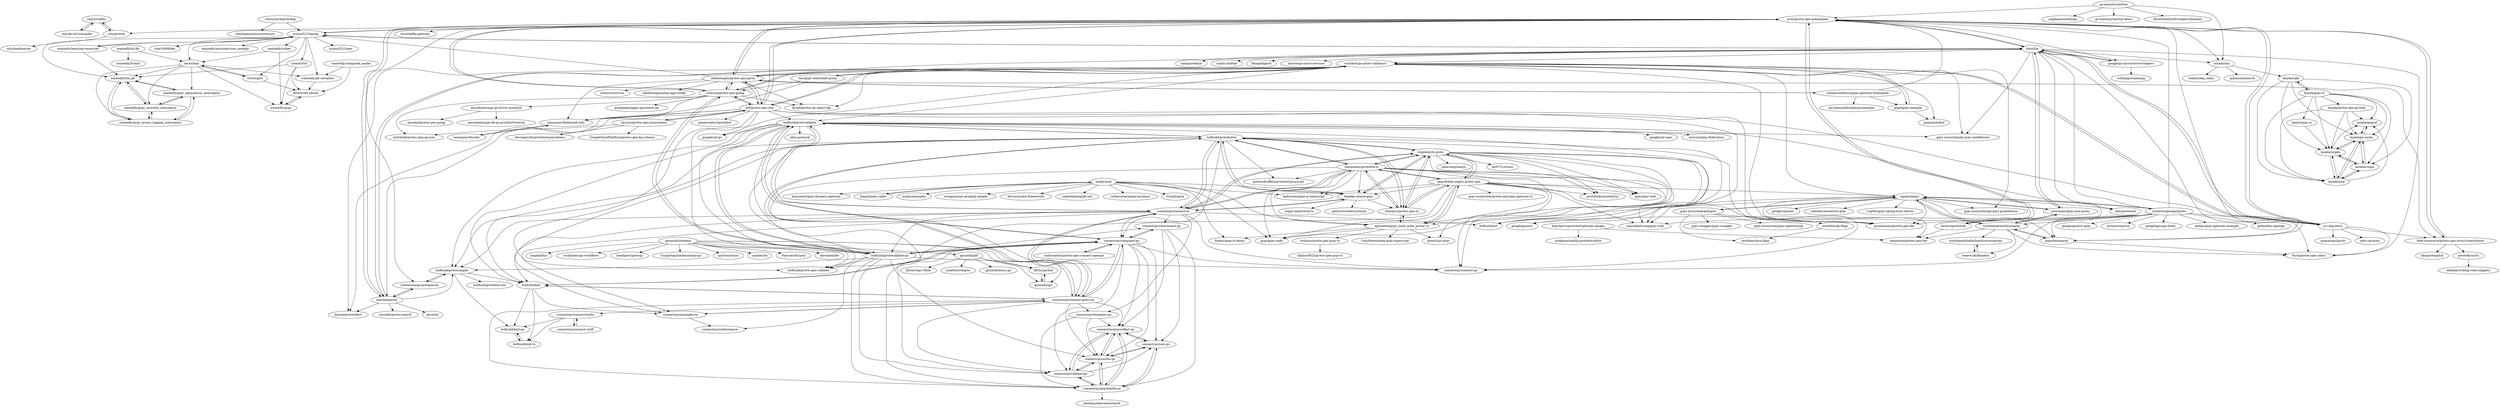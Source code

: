 digraph G {
"znly/strobfus" -> "znly/go-ml-transpiler"
"znly/strobfus" -> "znly/protein"
"izumin5210/grapi" -> "wantedly/subee"
"izumin5210/grapi" -> "rerost/bqv"
"izumin5210/grapi" -> "creasty/rid"
"izumin5210/grapi" -> "wantedly/learning-resources"
"izumin5210/grapi" -> "wantedly/the_pb"
"izumin5210/grapi" -> "izumin5210/gex"
"izumin5210/grapi" -> "moul/protoc-gen-gotemplate"
"izumin5210/grapi" -> "lileio/lile"
"izumin5210/grapi" -> "wantedly/pb-serializer"
"izumin5210/grapi" -> "riita10069/ket"
"izumin5210/grapi" -> "rerost/giro"
"izumin5210/grapi" -> "wantedly/microservices_monday"
"wantedly/subee" -> "wantedly/gcpc"
"wantedly/subee" -> "rerost/bqv"
"nilslice/protolock" -> "moul/protoc-gen-gotemplate"
"nilslice/protolock" -> "ckaznocha/protoc-gen-lint"
"qmuntal/gltf" -> "HPInc/go3mf"
"qmuntal/gltf" -> "qmuntal/opc"
"qmuntal/gltf" -> "qmuntal/draco-go"
"qmuntal/gltf" -> "flywave/go-3dtile"
"qmuntal/gltf" -> "moethu/webg3n"
"stephenh/ts-proto" -> "timostamm/protobuf-ts"
"stephenh/ts-proto" -> "improbable-eng/ts-protoc-gen"
"stephenh/ts-proto" -> "deeplay-io/nice-grpc"
"stephenh/ts-proto" -> "bufbuild/protobuf-es"
"stephenh/ts-proto" -> "grpc/grpc-node" ["e"=1]
"stephenh/ts-proto" -> "connectrpc/connect-es"
"stephenh/ts-proto" -> "thesayyn/protoc-gen-ts"
"stephenh/ts-proto" -> "protobufjs/protobuf.js" ["e"=1]
"stephenh/ts-proto" -> "bufbuild/buf" ["e"=1]
"stephenh/ts-proto" -> "improbable-eng/grpc-web" ["e"=1]
"stephenh/ts-proto" -> "grpc/grpc-web" ["e"=1]
"stephenh/ts-proto" -> "golevelup/nestjs" ["e"=1]
"stephenh/ts-proto" -> "connectrpc/connect-go" ["e"=1]
"stephenh/ts-proto" -> "agreatfool/grpc_tools_node_protoc_ts"
"stephenh/ts-proto" -> "ktr0731/evans" ["e"=1]
"infobloxopen/protoc-gen-gorm" -> "infobloxopen/atlas-app-toolkit"
"infobloxopen/protoc-gen-gorm" -> "favadi/protoc-go-inject-tag" ["e"=1]
"infobloxopen/protoc-gen-gorm" -> "bold-commerce/protoc-gen-struct-transformer"
"infobloxopen/protoc-gen-gorm" -> "srikrsna/protoc-gen-gotag"
"infobloxopen/protoc-gen-gorm" -> "mwitkow/go-proto-validators"
"infobloxopen/protoc-gen-gorm" -> "lyft/protoc-gen-star"
"infobloxopen/protoc-gen-gorm" -> "moul/protoc-gen-gotemplate"
"infobloxopen/protoc-gen-gorm" -> "mennanov/fieldmask-utils"
"infobloxopen/protoc-gen-gorm" -> "izumin5210/grapi"
"infobloxopen/protoc-gen-gorm" -> "johanbrandhorst/grpc-gateway-boilerplate"
"infobloxopen/protoc-gen-gorm" -> "metaverse/truss" ["e"=1]
"infobloxopen/protoc-gen-gorm" -> "lileio/lile"
"johanbrandhorst/grpc-gateway-boilerplate" -> "moul/protoc-gen-gotemplate"
"johanbrandhorst/grpc-gateway-boilerplate" -> "mycodesmells/golang-examples"
"johanbrandhorst/grpc-gateway-boilerplate" -> "gogo/grpc-example"
"johanbrandhorst/grpc-gateway-boilerplate" -> "infobloxopen/protoc-gen-gorm"
"yoheimuta/go-protoparser" -> "bufbuild/protocompile"
"yoheimuta/go-protoparser" -> "emicklei/proto"
"mennanov/fieldmask-utils" -> "mennanov/fmutils"
"jnewmano/grpc-json-proxy" -> "troylelandshields/omgrpc"
"jnewmano/grpc-json-proxy" -> "njpatel/grpcc"
"jnewmano/grpc-json-proxy" -> "lileio/lile"
"gogo/grpc-example" -> "mwitkow/go-proto-validators"
"gogo/grpc-example" -> "gogo/protobuf" ["e"=1]
"lyft/protoc-gen-star" -> "moul/protoc-gen-gotemplate"
"lyft/protoc-gen-star" -> "bufbuild/protoc-gen-validate" ["e"=1]
"lyft/protoc-gen-star" -> "mwitkow/go-proto-validators"
"lyft/protoc-gen-star" -> "infobloxopen/protoc-gen-gorm"
"lyft/protoc-gen-star" -> "srikrsna/protoc-gen-gotag"
"lyft/protoc-gen-star" -> "planetscale/vtprotobuf" ["e"=1]
"lyft/protoc-gen-star" -> "google/gnostic" ["e"=1]
"lyft/protoc-gen-star" -> "google/cel-go" ["e"=1]
"lyft/protoc-gen-star" -> "chrusty/protoc-gen-jsonschema"
"lyft/protoc-gen-star" -> "emicklei/proto"
"lyft/protoc-gen-star" -> "jhump/protoreflect" ["e"=1]
"lyft/protoc-gen-star" -> "mennanov/fieldmask-utils"
"lyft/protoc-gen-star" -> "bufbuild/protovalidate"
"lyft/protoc-gen-star" -> "fiorix/protoc-gen-cobra"
"lyft/protoc-gen-star" -> "pseudomuto/protoc-gen-doc" ["e"=1]
"srikrsna/protoc-gen-gotag" -> "favadi/protoc-go-inject-tag" ["e"=1]
"srikrsna/protoc-gen-gotag" -> "bufbuild/protovalidate-go"
"srikrsna/protoc-gen-gotag" -> "mitchellh/protoc-gen-go-json"
"srikrsna/protoc-gen-gotag" -> "infobloxopen/protoc-gen-gorm"
"srikrsna/protoc-gen-gotag" -> "lyft/protoc-gen-star"
"srikrsna/protoc-gen-gotag" -> "amsokol/mongo-go-driver-protobuf"
"srikrsna/protoc-gen-gotag" -> "mwitkow/go-proto-validators"
"srikrsna/protoc-gen-gotag" -> "moul/protoc-gen-gotemplate"
"srikrsna/protoc-gen-gotag" -> "googleapis/gapic-generator-go" ["e"=1]
"srikrsna/protoc-gen-gotag" -> "mennanov/fieldmask-utils"
"lazada/grpc-ui" -> "lazada/sqle"
"lazada/grpc-ui" -> "lazada/swgen"
"lazada/grpc-ui" -> "lazada/go-cache"
"lazada/grpc-ui" -> "lazada/awg"
"lazada/grpc-ui" -> "lazada/swgui"
"lazada/grpc-ui" -> "komly/grpc-ui"
"lazada/grpc-ui" -> "lazada/protoc-gen-go-http"
"lazada/grpc-ui" -> "lazada/goprof"
"znly/go-ml-transpiler" -> "znly/strobfus"
"amsokol/mongo-go-driver-protobuf" -> "amsokol/protoc-gen-gotag"
"amsokol/mongo-go-driver-protobuf" -> "amsokol/mongo-db-go-protobuf-tutorial"
"lazada/sqle" -> "lazada/go-cache"
"lazada/sqle" -> "lazada/swgen"
"lazada/sqle" -> "lazada/grpc-ui"
"lazada/sqle" -> "lazada/swgui"
"lazada/sqle" -> "lazada/awg"
"lazada/protoc-gen-go-http" -> "lazada/go-cache"
"lazada/protoc-gen-go-http" -> "lazada/awg"
"lazada/protoc-gen-go-http" -> "lazada/goprof"
"lazada/protoc-gen-go-http" -> "lazada/swgen"
"qmuntal/opc" -> "HPInc/go3mf"
"komly/grpc-ui" -> "lazada/swgen"
"HPInc/go3mf" -> "qmuntal/opc"
"Altech/red_blocks" -> "wantedly/gcpc"
"wantedly/gcpc" -> "Altech/red_blocks"
"rerost/bqv" -> "wantedly/the_pb"
"rerost/bqv" -> "wantedly/grpc_opencensus_interceptor"
"rerost/bqv" -> "rerost/giro"
"rerost/bqv" -> "wantedly/grpc_access_logging_interceptor"
"rerost/bqv" -> "wantedly/grpc_newrelic_interceptor"
"rerost/bqv" -> "wantedly/gcpc"
"rerost/bqv" -> "wantedly/pb-serializer"
"qmuntal/stateless" -> "looplab/fsm" ["e"=1]
"qmuntal/stateless" -> "qmuntal/gltf"
"qmuntal/stateless" -> "cschleiden/go-workflows" ["e"=1]
"qmuntal/stateless" -> "hexdigest/gowrap" ["e"=1]
"qmuntal/stateless" -> "qmuntal/opc"
"qmuntal/stateless" -> "HPInc/go3mf"
"qmuntal/stateless" -> "Gurpartap/statemachine-go"
"qmuntal/stateless" -> "qor/transition"
"qmuntal/stateless" -> "bufbuild/protovalidate-go"
"qmuntal/stateless" -> "samber/do" ["e"=1]
"qmuntal/stateless" -> "PaesslerAG/gval" ["e"=1]
"qmuntal/stateless" -> "dave/jennifer" ["e"=1]
"thesayyn/protoc-gen-ts" -> "timostamm/protobuf-ts"
"thesayyn/protoc-gen-ts" -> "improbable-eng/ts-protoc-gen"
"thesayyn/protoc-gen-ts" -> "stephenh/ts-proto"
"thesayyn/protoc-gen-ts" -> "agreatfool/grpc_tools_node_protoc_ts"
"thesayyn/protoc-gen-ts" -> "bufbuild/protobuf-es"
"timostamm/protobuf-ts" -> "stephenh/ts-proto"
"timostamm/protobuf-ts" -> "thesayyn/protoc-gen-ts"
"timostamm/protobuf-ts" -> "bufbuild/protobuf-es"
"timostamm/protobuf-ts" -> "connectrpc/connect-es"
"timostamm/protobuf-ts" -> "improbable-eng/ts-protoc-gen"
"timostamm/protobuf-ts" -> "connectrpc/connect-query-es"
"timostamm/protobuf-ts" -> "deeplay-io/nice-grpc"
"timostamm/protobuf-ts" -> "improbable-eng/grpc-web" ["e"=1]
"timostamm/protobuf-ts" -> "protocolbuffers/protobuf-javascript"
"timostamm/protobuf-ts" -> "grpc/grpc-web" ["e"=1]
"timostamm/protobuf-ts" -> "protobufjs/protobuf.js" ["e"=1]
"timostamm/protobuf-ts" -> "badsyntax/grpc-js-typescript"
"timostamm/protobuf-ts" -> "connectrpc/connect-go" ["e"=1]
"timostamm/protobuf-ts" -> "agreatfool/grpc_tools_node_protoc_ts"
"timostamm/protobuf-ts" -> "grpc/grpc-node" ["e"=1]
"stultuss/protoc-gen-grpc-ts" -> "niklaus0823/protoc-gen-grpc-ts"
"go-masonry/mortar" -> "sagikazarmark/mga"
"go-masonry/mortar" -> "utrack/clay"
"go-masonry/mortar" -> "go-masonry/mortar-demo"
"go-masonry/mortar" -> "moul/protoc-gen-gotemplate"
"go-masonry/mortar" -> "HereMobilityDevelopers/mediary"
"bold-commerce/protoc-gen-struct-transformer" -> "powerflyco/sts"
"bold-commerce/protoc-gen-struct-transformer" -> "moul/protoc-gen-gotemplate"
"bold-commerce/protoc-gen-struct-transformer" -> "alta/protopatch"
"wantedly/computed_model" -> "Altech/red_blocks"
"wantedly/computed_model" -> "wantedly/pb-serializer"
"weave-lab/flanders" -> "troylelandshields/hardconversations"
"wantedly/grpc_newrelic_interceptor" -> "wantedly/grpc_access_logging_interceptor"
"wantedly/grpc_newrelic_interceptor" -> "wantedly/grpc_opencensus_interceptor"
"wantedly/grpc_newrelic_interceptor" -> "wantedly/the_pb"
"wantedly/grpc_access_logging_interceptor" -> "wantedly/grpc_newrelic_interceptor"
"wantedly/grpc_access_logging_interceptor" -> "wantedly/grpc_opencensus_interceptor"
"wantedly/grpc_access_logging_interceptor" -> "wantedly/the_pb"
"wantedly/grpc_opencensus_interceptor" -> "wantedly/grpc_access_logging_interceptor"
"wantedly/grpc_opencensus_interceptor" -> "wantedly/grpc_newrelic_interceptor"
"wantedly/grpc_opencensus_interceptor" -> "wantedly/the_pb"
"wantedly/the_pb" -> "wantedly/grpc_opencensus_interceptor"
"wantedly/the_pb" -> "wantedly/grpc_access_logging_interceptor"
"wantedly/the_pb" -> "wantedly/grpc_newrelic_interceptor"
"wantedly/pb-serializer" -> "Altech/red_blocks"
"powerflyco/sts" -> "ekhabarov/blog-code-snippets"
"gogo/letmegrpc" -> "fiorix/protoc-gen-cobra"
"gogo/letmegrpc" -> "troylelandshields/omgrpc"
"mwitkow/go-flagz" -> "mwitkow/java-flagz"
"deeplay-io/nice-grpc" -> "stephenh/ts-proto"
"deeplay-io/nice-grpc" -> "bufbuild/protobuf-es"
"deeplay-io/nice-grpc" -> "aperturerobotics/starpc"
"deeplay-io/nice-grpc" -> "hopin-team/twirp-ts"
"deeplay-io/nice-grpc" -> "connectrpc/connect-es"
"deeplay-io/nice-grpc" -> "thesayyn/protoc-gen-ts"
"mennanov/fmutils" -> "mennanov/fieldmask-utils"
"rerost/giro" -> "Altech/red_blocks"
"rerost/giro" -> "rerost/bqv"
"connectrpc/connect-es" -> "bufbuild/protobuf-es"
"connectrpc/connect-es" -> "connectrpc/connect-go" ["e"=1]
"connectrpc/connect-es" -> "connectrpc/connect-query-es"
"connectrpc/connect-es" -> "connectrpc/examples-es"
"connectrpc/connect-es" -> "bufbuild/buf" ["e"=1]
"connectrpc/connect-es" -> "timostamm/protobuf-ts"
"connectrpc/connect-es" -> "connectrpc/vanguard-go"
"connectrpc/connect-es" -> "bufbuild/protovalidate"
"connectrpc/connect-es" -> "bufbuild/knit"
"connectrpc/connect-es" -> "stephenh/ts-proto"
"connectrpc/connect-es" -> "bufbuild/protovalidate-go"
"connectrpc/connect-es" -> "connectrpc/otelconnect-go"
"connectrpc/connect-es" -> "deeplay-io/nice-grpc"
"connectrpc/connect-es" -> "bufbuild/protocompile"
"connectrpc/connect-es" -> "connectrpc/examples-go"
"bufbuild/protobuf-es" -> "connectrpc/connect-es"
"bufbuild/protobuf-es" -> "timostamm/protobuf-ts"
"bufbuild/protobuf-es" -> "connectrpc/connect-query-es"
"bufbuild/protobuf-es" -> "stephenh/ts-proto"
"bufbuild/protobuf-es" -> "connectrpc/connect-go" ["e"=1]
"bufbuild/protobuf-es" -> "bufbuild/protovalidate"
"bufbuild/protobuf-es" -> "deeplay-io/nice-grpc"
"bufbuild/protobuf-es" -> "bufbuild/buf" ["e"=1]
"bufbuild/protobuf-es" -> "connectrpc/examples-es"
"bufbuild/protobuf-es" -> "thesayyn/protoc-gen-ts"
"bufbuild/protobuf-es" -> "protocolbuffers/protobuf-javascript"
"bufbuild/protobuf-es" -> "bufbuild/protocompile"
"bufbuild/protobuf-es" -> "bufbuild/protovalidate-go"
"bufbuild/protobuf-es" -> "connectrpc/vanguard-go"
"bufbuild/protobuf-es" -> "bufbuild/knit"
"connectrpc/otelconnect-go" -> "connectrpc/cors-go"
"connectrpc/otelconnect-go" -> "connectrpc/grpcreflect-go"
"connectrpc/otelconnect-go" -> "connectrpc/vanguard-go"
"connectrpc/otelconnect-go" -> "connectrpc/grpchealth-go"
"wantedly/hi18n" -> "wantedly/frolint"
"wantedly/hi18n" -> "rerost/bqv"
"connectrpc/grpcreflect-go" -> "connectrpc/grpchealth-go"
"connectrpc/grpcreflect-go" -> "connectrpc/authn-go"
"connectrpc/grpcreflect-go" -> "connectrpc/cors-go"
"connectrpc/grpcreflect-go" -> "connectrpc/validate-go"
"connectrpc/examples-go" -> "connectrpc/authn-go"
"connectrpc/examples-go" -> "connectrpc/grpchealth-go"
"connectrpc/examples-go" -> "connectrpc/grpcreflect-go"
"connectrpc/grpchealth-go" -> "connectrpc/grpcreflect-go"
"connectrpc/grpchealth-go" -> "connectrpc/authn-go"
"connectrpc/grpchealth-go" -> "connectrpc/cors-go"
"connectrpc/grpchealth-go" -> "connectrpc/validate-go"
"connectrpc/grpchealth-go" -> "akshayjshah/connectauth"
"mwitkow/go-proto-validators" -> "favadi/protoc-go-inject-tag" ["e"=1]
"mwitkow/go-proto-validators" -> "bufbuild/protoc-gen-validate" ["e"=1]
"mwitkow/go-proto-validators" -> "grpc-ecosystem/go-grpc-middleware" ["e"=1]
"mwitkow/go-proto-validators" -> "gogo/protobuf" ["e"=1]
"mwitkow/go-proto-validators" -> "lyft/protoc-gen-star"
"mwitkow/go-proto-validators" -> "pseudomuto/protoc-gen-doc" ["e"=1]
"mwitkow/go-proto-validators" -> "infobloxopen/protoc-gen-gorm"
"mwitkow/go-proto-validators" -> "srikrsna/protoc-gen-gotag"
"mwitkow/go-proto-validators" -> "src-d/proteus"
"mwitkow/go-proto-validators" -> "grpc-ecosystem/go-grpc-prometheus" ["e"=1]
"mwitkow/go-proto-validators" -> "emicklei/proto"
"mwitkow/go-proto-validators" -> "jhump/protoreflect" ["e"=1]
"mwitkow/go-proto-validators" -> "bufbuild/protovalidate"
"mwitkow/go-proto-validators" -> "gogo/grpc-example"
"mwitkow/go-proto-validators" -> "tmc/grpc-websocket-proxy"
"grpc-ecosystem/polyglot" -> "mwitkow/go-flagz"
"grpc-ecosystem/polyglot" -> "njpatel/grpcc"
"grpc-ecosystem/polyglot" -> "mwitkow/java-flagz"
"grpc-ecosystem/polyglot" -> "grpc-swagger/grpc-swagger" ["e"=1]
"grpc-ecosystem/polyglot" -> "grpc-ecosystem/grpc-opentracing" ["e"=1]
"njpatel/grpcc" -> "troylelandshields/omgrpc"
"njpatel/grpcc" -> "grpc-ecosystem/polyglot"
"njpatel/grpcc" -> "gogo/letmegrpc"
"njpatel/grpcc" -> "ckaznocha/protoc-gen-lint"
"njpatel/grpcc" -> "jnewmano/grpc-json-proxy"
"njpatel/grpcc" -> "improbable-eng/grpc-web" ["e"=1]
"njpatel/grpcc" -> "nytimes/openapi2proto"
"njpatel/grpcc" -> "uber/prototool" ["e"=1]
"njpatel/grpcc" -> "google/rejoiner" ["e"=1]
"njpatel/grpcc" -> "mwitkow/go-proto-validators"
"njpatel/grpcc" -> "pseudomuto/protoc-gen-doc" ["e"=1]
"njpatel/grpcc" -> "salesforce/reactive-grpc" ["e"=1]
"njpatel/grpcc" -> "grpc-ecosystem/go-grpc-prometheus" ["e"=1]
"njpatel/grpcc" -> "LogNet/grpc-spring-boot-starter" ["e"=1]
"njpatel/grpcc" -> "agreatfool/grpc_tools_node_protoc_ts"
"nytimes/openapi2proto" -> "google/gnostic" ["e"=1]
"nytimes/openapi2proto" -> "google/gnostic-grpc" ["e"=1]
"nytimes/openapi2proto" -> "gogo/letmegrpc"
"nytimes/openapi2proto" -> "njpatel/grpcc"
"nytimes/openapi2proto" -> "pseudomuto/protoc-gen-doc" ["e"=1]
"nytimes/openapi2proto" -> "improbable-eng/grpc-web" ["e"=1]
"nytimes/openapi2proto" -> "nytimes/marvin"
"nytimes/openapi2proto" -> "lileio/lile"
"nytimes/openapi2proto" -> "googleapis/api-linter" ["e"=1]
"nytimes/openapi2proto" -> "nilslice/protolock"
"nytimes/openapi2proto" -> "src-d/proteus"
"nytimes/openapi2proto" -> "troylelandshields/omgrpc"
"nytimes/openapi2proto" -> "moul/protoc-gen-gotemplate"
"nytimes/openapi2proto" -> "philips/grpc-gateway-example" ["e"=1]
"nytimes/openapi2proto" -> "getkin/kin-openapi" ["e"=1]
"connectrpc/examples-es" -> "connectrpc/conformance"
"connectrpc/examples-es" -> "connectrpc/connect-query-es"
"bufbuild/protocompile" -> "yoheimuta/go-protoparser"
"bufbuild/protocompile" -> "bufbuild/protobuf.com"
"bufbuild/protocompile" -> "bufbuild/knit"
"bufbuild/protocompile" -> "bufbuild/knit-go"
"connectrpc/connect-query-es" -> "connectrpc/connect-es"
"connectrpc/connect-query-es" -> "bufbuild/knit"
"connectrpc/connect-query-es" -> "connectrpc/examples-es"
"connectrpc/connect-query-es" -> "connectrpc/authn-go"
"connectrpc/connect-query-es" -> "connectrpc/vanguard-go"
"connectrpc/connect-query-es" -> "connectrpc/examples-go"
"connectrpc/connect-query-es" -> "connectrpc/grpcreflect-go"
"connectrpc/connect-query-es" -> "connectrpc/validate-go"
"connectrpc/connect-query-es" -> "bufbuild/protobuf-es"
"connectrpc/connect-query-es" -> "connectrpc/connect-kotlin"
"connectrpc/connect-query-es" -> "connectrpc/grpchealth-go"
"ksprojects/protobuf-jetbrains-plugin" -> "jvolkman/intellij-protobuf-editor"
"ksprojects/protobuf-jetbrains-plugin" -> "ckaznocha/protoc-gen-lint"
"connectrpc/connect-swift" -> "connectrpc/connect-kotlin"
"connectrpc/vanguard-go" -> "connectrpc/otelconnect-go"
"connectrpc/vanguard-go" -> "connectrpc/grpcreflect-go"
"connectrpc/vanguard-go" -> "connectrpc/authn-go"
"connectrpc/vanguard-go" -> "bufbuild/knit"
"connectrpc/vanguard-go" -> "connectrpc/grpchealth-go"
"connectrpc/vanguard-go" -> "sudorandom/protoc-gen-connect-openapi"
"connectrpc/vanguard-go" -> "connectrpc/cors-go"
"connectrpc/vanguard-go" -> "connectrpc/validate-go"
"connectrpc/vanguard-go" -> "connectrpc/connect-query-es"
"connectrpc/vanguard-go" -> "bufbuild/protovalidate-go"
"connectrpc/vanguard-go" -> "connectrpc/connect-go" ["e"=1]
"connectrpc/vanguard-go" -> "bufbuild/protovalidate"
"bufbuild/protovalidate" -> "bufbuild/protovalidate-go"
"bufbuild/protovalidate" -> "bufbuild/protoc-gen-validate" ["e"=1]
"bufbuild/protovalidate" -> "connectrpc/connect-go" ["e"=1]
"bufbuild/protovalidate" -> "connectrpc/vanguard-go"
"bufbuild/protovalidate" -> "bufbuild/buf" ["e"=1]
"bufbuild/protovalidate" -> "google/cel-spec" ["e"=1]
"bufbuild/protovalidate" -> "connectrpc/connect-es"
"bufbuild/protovalidate" -> "bufbuild/protobuf-es"
"bufbuild/protovalidate" -> "bufbuild/knit"
"bufbuild/protovalidate" -> "google/cel-go" ["e"=1]
"bufbuild/protovalidate" -> "grpc-ecosystem/go-grpc-middleware" ["e"=1]
"bufbuild/protovalidate" -> "mercari/grpc-federation" ["e"=1]
"bufbuild/protovalidate" -> "bufbuild/protocompile"
"bufbuild/protovalidate" -> "uber-go/mock" ["e"=1]
"bufbuild/protovalidate" -> "connectrpc/validate-go"
"tmc/grpc-websocket-proxy" -> "mennanov/fieldmask-utils"
"tmc/grpc-websocket-proxy" -> "mwitkow/go-proto-validators"
"tmc/grpc-websocket-proxy" -> "srikrsna/protoc-gen-gotag"
"bufbuild/protovalidate-go" -> "bufbuild/protovalidate"
"bufbuild/protovalidate-go" -> "connectrpc/validate-go"
"bufbuild/protovalidate-go" -> "connectrpc/conformance"
"bufbuild/protovalidate-go" -> "bufbuild/protocompile"
"bufbuild/protovalidate-go" -> "connectrpc/vanguard-go"
"bufbuild/protovalidate-go" -> "connectrpc/grpchealth-go"
"bufbuild/protovalidate-go" -> "connectrpc/authn-go"
"bufbuild/protovalidate-go" -> "connectrpc/connect-go" ["e"=1]
"bufbuild/protovalidate-go" -> "srikrsna/protoc-gen-gotag"
"bufbuild/protovalidate-go" -> "connectrpc/otelconnect-go"
"bufbuild/protovalidate-go" -> "bufbuild/protoc-gen-validate" ["e"=1]
"connectrpc/validate-go" -> "connectrpc/grpchealth-go"
"connectrpc/validate-go" -> "connectrpc/authn-go"
"connectrpc/validate-go" -> "connectrpc/grpcreflect-go"
"connectrpc/validate-go" -> "connectrpc/cors-go"
"bufbuild/knit" -> "bufbuild/knit-go"
"bufbuild/knit" -> "bufbuild/knit-ts"
"bufbuild/knit" -> "connectrpc/vanguard-go"
"bufbuild/knit" -> "connectrpc/connect-query-es"
"bufbuild/knit" -> "connectrpc/examples-es"
"connectrpc/connect-kotlin" -> "connectrpc/connect-swift"
"connectrpc/connect-kotlin" -> "bufbuild/knit-go"
"connectrpc/connect-kotlin" -> "bufbuild/knit-ts"
"bufbuild/knit-go" -> "bufbuild/knit-ts"
"bufbuild/knit-ts" -> "bufbuild/knit-go"
"troylelandshields/hardconversations" -> "weave-lab/flanders"
"malijs/mali" -> "bojand/grpc-caller"
"malijs/mali" -> "malijs/examples"
"malijs/mali" -> "svengau/grpc-graphql-sample"
"malijs/mali" -> "grpc/grpc-node" ["e"=1]
"malijs/mali" -> "badsyntax/grpc-js-typescript"
"malijs/mali" -> "devsu/condor-framework"
"malijs/mali" -> "blokur/grpc-ts-demo"
"malijs/mali" -> "deeplay-io/nice-grpc"
"malijs/mali" -> "callmehiphop/pb-util"
"malijs/mali" -> "carlessistare/grpc-promise"
"malijs/mali" -> "GroaJS/groa"
"malijs/mali" -> "agreatfool/grpc_tools_node_protoc_ts"
"malijs/mali" -> "konsumer/grpc-dynamic-gateway"
"troylelandshields/omgrpc" -> "njpatel/grpcc"
"troylelandshields/omgrpc" -> "jnewmano/grpc-json-proxy"
"troylelandshields/omgrpc" -> "gogo/letmegrpc"
"troylelandshields/omgrpc" -> "ckaznocha/protoc-gen-lint"
"troylelandshields/omgrpc" -> "weave-lab/flanders"
"troylelandshields/omgrpc" -> "troylelandshields/hardconversations"
"troylelandshields/omgrpc" -> "fiorix/protoc-gen-cobra"
"moul/protoc-gen-gotemplate" -> "lyft/protoc-gen-star"
"moul/protoc-gen-gotemplate" -> "bold-commerce/protoc-gen-struct-transformer"
"moul/protoc-gen-gotemplate" -> "izumin5210/grapi"
"moul/protoc-gen-gotemplate" -> "znly/protein"
"moul/protoc-gen-gotemplate" -> "nilslice/protolock"
"moul/protoc-gen-gotemplate" -> "moul/kafka-gateway"
"moul/protoc-gen-gotemplate" -> "lileio/lile"
"moul/protoc-gen-gotemplate" -> "emicklei/proto"
"moul/protoc-gen-gotemplate" -> "srikrsna/protoc-gen-gotag"
"moul/protoc-gen-gotemplate" -> "gogo/letmegrpc"
"moul/protoc-gen-gotemplate" -> "yoheimuta/go-protoparser"
"moul/protoc-gen-gotemplate" -> "src-d/proteus"
"moul/protoc-gen-gotemplate" -> "google/go-microservice-helpers"
"moul/protoc-gen-gotemplate" -> "utrack/clay"
"moul/protoc-gen-gotemplate" -> "infobloxopen/protoc-gen-gorm"
"src-d/proteus" -> "anjmao/go2proto"
"src-d/proteus" -> "mwitkow/go-proto-validators"
"src-d/proteus" -> "moul/protoc-gen-gotemplate"
"src-d/proteus" -> "lileio/lile"
"src-d/proteus" -> "bold-commerce/protoc-gen-struct-transformer"
"src-d/proteus" -> "fiorix/protoc-gen-cobra"
"src-d/proteus" -> "nats-rpc/nrpc" ["e"=1]
"sudorandom/protoc-gen-connect-openapi" -> "connectrpc/vanguard-go"
"bojand/grpc-caller" -> "malijs/mali"
"wantedly/learning-resources" -> "izumin5210/grapi"
"wantedly/learning-resources" -> "wantedly/the_pb"
"znly/protein" -> "znly/strobfus"
"znly/protein" -> "znly/bandmaster"
"connectrpc/authn-go" -> "connectrpc/grpchealth-go"
"connectrpc/authn-go" -> "connectrpc/grpcreflect-go"
"connectrpc/authn-go" -> "connectrpc/cors-go"
"connectrpc/authn-go" -> "connectrpc/validate-go"
"connectrpc/cors-go" -> "connectrpc/grpchealth-go"
"connectrpc/cors-go" -> "connectrpc/authn-go"
"connectrpc/cors-go" -> "connectrpc/grpcreflect-go"
"lileio/lile" -> "izumin5210/grapi"
"lileio/lile" -> "google/go-microservice-helpers"
"lileio/lile" -> "moul/protoc-gen-gotemplate"
"lileio/lile" -> "src-d/proteus"
"lileio/lile" -> "gogo/letmegrpc"
"lileio/lile" -> "fiorix/protoc-gen-cobra"
"lileio/lile" -> "utrack/clay"
"lileio/lile" -> "harlow/go-micro-services" ["e"=1]
"lileio/lile" -> "jnewmano/grpc-json-proxy"
"lileio/lile" -> "grpc-ecosystem/go-grpc-middleware" ["e"=1]
"lileio/lile" -> "oxequa/realize" ["e"=1]
"lileio/lile" -> "mwitkow/go-proto-validators"
"lileio/lile" -> "sanity-io/litter" ["e"=1]
"lileio/lile" -> "felixge/fgprof" ["e"=1]
"lileio/lile" -> "uber/prototool" ["e"=1]
"improbable-eng/ts-protoc-gen" -> "agreatfool/grpc_tools_node_protoc_ts"
"improbable-eng/ts-protoc-gen" -> "improbable-eng/grpc-web" ["e"=1]
"improbable-eng/ts-protoc-gen" -> "stephenh/ts-proto"
"improbable-eng/ts-protoc-gen" -> "thesayyn/protoc-gen-ts"
"improbable-eng/ts-protoc-gen" -> "timostamm/protobuf-ts"
"improbable-eng/ts-protoc-gen" -> "grpc/grpc-node" ["e"=1]
"improbable-eng/ts-protoc-gen" -> "grpc/grpc-web" ["e"=1]
"improbable-eng/ts-protoc-gen" -> "pseudomuto/protoc-gen-doc" ["e"=1]
"improbable-eng/ts-protoc-gen" -> "protobufjs/protobuf.js" ["e"=1]
"improbable-eng/ts-protoc-gen" -> "badsyntax/grpc-js-typescript"
"improbable-eng/ts-protoc-gen" -> "kondi/rxjs-grpc"
"improbable-eng/ts-protoc-gen" -> "grpc-ecosystem/protoc-gen-grpc-gateway-ts"
"improbable-eng/ts-protoc-gen" -> "njpatel/grpcc"
"improbable-eng/ts-protoc-gen" -> "bufbuild/protoc-gen-validate" ["e"=1]
"improbable-eng/ts-protoc-gen" -> "deeplay-io/nice-grpc"
"chrusty/protoc-gen-jsonschema" -> "GoogleCloudPlatform/protoc-gen-bq-schema"
"chrusty/protoc-gen-jsonschema" -> "devongovett/protobuf-jsonschema"
"chrusty/protoc-gen-jsonschema" -> "mitchellh/protoc-gen-go-json"
"chrusty/protoc-gen-jsonschema" -> "lyft/protoc-gen-star"
"emicklei/proto" -> "yoheimuta/go-protoparser"
"emicklei/proto" -> "jhump/protoreflect" ["e"=1]
"emicklei/proto" -> "emicklei/proto-contrib"
"emicklei/proto" -> "moul/protoc-gen-gotemplate"
"emicklei/proto" -> "dave/dst" ["e"=1]
"emicklei/proto" -> "mwitkow/go-proto-validators"
"emicklei/proto" -> "bufbuild/protocompile"
"stormcat24/protodep" -> "cloudspannerecosystem/yo" ["e"=1]
"stormcat24/protodep" -> "izumin5210/grapi"
"utrack/clay" -> "stamm/dep_radar"
"utrack/clay" -> "lazada/sqle"
"utrack/clay" -> "gojuno/minimock" ["e"=1]
"creasty/rid" -> "Altech/red_blocks"
"creasty/rid" -> "wantedly/the_pb"
"creasty/rid" -> "wantedly/gcpc"
"lazada/goprof" -> "lazada/go-cache"
"lazada/swgen" -> "lazada/go-cache"
"lazada/swgen" -> "lazada/awg"
"lazada/swgen" -> "lazada/goprof"
"lazada/swgen" -> "lazada/swgui"
"lazada/awg" -> "lazada/go-cache"
"lazada/awg" -> "lazada/swgen"
"lazada/awg" -> "lazada/goprof"
"lazada/awg" -> "lazada/swgui"
"lazada/swgui" -> "lazada/go-cache"
"lazada/swgui" -> "lazada/awg"
"lazada/swgui" -> "lazada/swgen"
"agreatfool/grpc_tools_node_protoc_ts" -> "improbable-eng/ts-protoc-gen"
"agreatfool/grpc_tools_node_protoc_ts" -> "blokur/grpc-ts-demo"
"agreatfool/grpc_tools_node_protoc_ts" -> "grpc/grpc-node" ["e"=1]
"agreatfool/grpc_tools_node_protoc_ts" -> "stultuss/protoc-gen-grpc-ts"
"agreatfool/grpc_tools_node_protoc_ts" -> "CatsMiaow/node-grpc-typescript"
"agreatfool/grpc_tools_node_protoc_ts" -> "thesayyn/protoc-gen-ts"
"agreatfool/grpc_tools_node_protoc_ts" -> "kondi/rxjs-grpc"
"google/go-microservice-helpers" -> "wothing/wonaming" ["e"=1]
"google/go-microservice-helpers" -> "lileio/lile"
"lazada/go-cache" -> "lazada/awg"
"lazada/go-cache" -> "lazada/swgen"
"lazada/go-cache" -> "lazada/goprof"
"lazada/go-cache" -> "lazada/swgui"
"znly/strobfus" ["l"="4.171,-11.573"]
"znly/go-ml-transpiler" ["l"="4.198,-11.574"]
"znly/protein" ["l"="4.126,-11.576"]
"izumin5210/grapi" ["l"="3.996,-11.649"]
"wantedly/subee" ["l"="4.001,-11.69"]
"rerost/bqv" ["l"="3.999,-11.711"]
"creasty/rid" ["l"="3.987,-11.701"]
"wantedly/learning-resources" ["l"="4.024,-11.684"]
"wantedly/the_pb" ["l"="4.013,-11.706"]
"izumin5210/gex" ["l"="4.024,-11.661"]
"moul/protoc-gen-gotemplate" ["l"="4.011,-11.559"]
"lileio/lile" ["l"="3.98,-11.584"]
"wantedly/pb-serializer" ["l"="3.974,-11.695"]
"riita10069/ket" ["l"="3.962,-11.662"]
"rerost/giro" ["l"="3.987,-11.688"]
"wantedly/microservices_monday" ["l"="3.977,-11.672"]
"wantedly/gcpc" ["l"="3.987,-11.719"]
"nilslice/protolock" ["l"="3.942,-11.605"]
"ckaznocha/protoc-gen-lint" ["l"="3.865,-11.595"]
"qmuntal/gltf" ["l"="3.671,-11.466"]
"HPInc/go3mf" ["l"="3.702,-11.461"]
"qmuntal/opc" ["l"="3.692,-11.447"]
"qmuntal/draco-go" ["l"="3.656,-11.491"]
"flywave/go-3dtile" ["l"="3.644,-11.461"]
"moethu/webg3n" ["l"="3.629,-11.481"]
"stephenh/ts-proto" ["l"="3.84,-11.323"]
"timostamm/protobuf-ts" ["l"="3.868,-11.337"]
"improbable-eng/ts-protoc-gen" ["l"="3.826,-11.373"]
"deeplay-io/nice-grpc" ["l"="3.867,-11.309"]
"bufbuild/protobuf-es" ["l"="3.901,-11.351"]
"grpc/grpc-node" ["l"="-0.293,-33.884"]
"connectrpc/connect-es" ["l"="3.915,-11.329"]
"thesayyn/protoc-gen-ts" ["l"="3.844,-11.352"]
"protobufjs/protobuf.js" ["l"="-0.293,-33.773"]
"bufbuild/buf" ["l"="3.993,-9.103"]
"improbable-eng/grpc-web" ["l"="3.871,-9.292"]
"grpc/grpc-web" ["l"="3.83,-9.274"]
"golevelup/nestjs" ["l"="1.932,-21.145"]
"connectrpc/connect-go" ["l"="4.205,-8.982"]
"agreatfool/grpc_tools_node_protoc_ts" ["l"="3.8,-11.354"]
"ktr0731/evans" ["l"="3.917,-9.169"]
"infobloxopen/protoc-gen-gorm" ["l"="4.031,-11.534"]
"infobloxopen/atlas-app-toolkit" ["l"="4.095,-11.523"]
"favadi/protoc-go-inject-tag" ["l"="3.679,-8.82"]
"bold-commerce/protoc-gen-struct-transformer" ["l"="4.044,-11.573"]
"srikrsna/protoc-gen-gotag" ["l"="4.013,-11.476"]
"mwitkow/go-proto-validators" ["l"="4.003,-11.505"]
"lyft/protoc-gen-star" ["l"="4.03,-11.494"]
"mennanov/fieldmask-utils" ["l"="3.982,-11.495"]
"johanbrandhorst/grpc-gateway-boilerplate" ["l"="4.075,-11.545"]
"metaverse/truss" ["l"="3.264,-8.529"]
"mycodesmells/golang-examples" ["l"="4.129,-11.538"]
"gogo/grpc-example" ["l"="4.062,-11.509"]
"yoheimuta/go-protoparser" ["l"="3.963,-11.456"]
"bufbuild/protocompile" ["l"="3.948,-11.406"]
"emicklei/proto" ["l"="3.984,-11.474"]
"mennanov/fmutils" ["l"="3.949,-11.49"]
"jnewmano/grpc-json-proxy" ["l"="3.911,-11.538"]
"troylelandshields/omgrpc" ["l"="3.888,-11.555"]
"njpatel/grpcc" ["l"="3.874,-11.513"]
"gogo/protobuf" ["l"="3.818,-8.648"]
"bufbuild/protoc-gen-validate" ["l"="3.859,-9.059"]
"planetscale/vtprotobuf" ["l"="4.277,-8.638"]
"google/gnostic" ["l"="4.053,-9.081"]
"google/cel-go" ["l"="4.059,-8.659"]
"chrusty/protoc-gen-jsonschema" ["l"="4.101,-11.448"]
"jhump/protoreflect" ["l"="3.82,-9.082"]
"bufbuild/protovalidate" ["l"="3.963,-11.387"]
"fiorix/protoc-gen-cobra" ["l"="3.959,-11.538"]
"pseudomuto/protoc-gen-doc" ["l"="3.869,-9.214"]
"bufbuild/protovalidate-go" ["l"="3.939,-11.379"]
"mitchellh/protoc-gen-go-json" ["l"="4.068,-11.433"]
"amsokol/mongo-go-driver-protobuf" ["l"="4.078,-11.473"]
"googleapis/gapic-generator-go" ["l"="45.552,22.323"]
"lazada/grpc-ui" ["l"="4.126,-11.751"]
"lazada/sqle" ["l"="4.118,-11.72"]
"lazada/swgen" ["l"="4.142,-11.748"]
"lazada/go-cache" ["l"="4.147,-11.734"]
"lazada/awg" ["l"="4.135,-11.738"]
"lazada/swgui" ["l"="4.135,-11.727"]
"komly/grpc-ui" ["l"="4.133,-11.772"]
"lazada/protoc-gen-go-http" ["l"="4.15,-11.76"]
"lazada/goprof" ["l"="4.156,-11.747"]
"amsokol/protoc-gen-gotag" ["l"="4.103,-11.483"]
"amsokol/mongo-db-go-protobuf-tutorial" ["l"="4.112,-11.473"]
"Altech/red_blocks" ["l"="3.973,-11.712"]
"wantedly/grpc_opencensus_interceptor" ["l"="4.017,-11.73"]
"wantedly/grpc_access_logging_interceptor" ["l"="4.006,-11.726"]
"wantedly/grpc_newrelic_interceptor" ["l"="4.021,-11.72"]
"qmuntal/stateless" ["l"="3.732,-11.431"]
"looplab/fsm" ["l"="3.796,-8.752"]
"cschleiden/go-workflows" ["l"="3.379,-9.431"]
"hexdigest/gowrap" ["l"="4.272,-8.734"]
"Gurpartap/statemachine-go" ["l"="3.701,-11.411"]
"qor/transition" ["l"="3.661,-11.411"]
"samber/do" ["l"="4.252,-8.912"]
"PaesslerAG/gval" ["l"="4.147,-8.511"]
"dave/jennifer" ["l"="4.148,-8.685"]
"connectrpc/connect-query-es" ["l"="3.942,-11.329"]
"protocolbuffers/protobuf-javascript" ["l"="3.894,-11.279"]
"badsyntax/grpc-js-typescript" ["l"="3.804,-11.306"]
"stultuss/protoc-gen-grpc-ts" ["l"="3.75,-11.358"]
"niklaus0823/protoc-gen-grpc-ts" ["l"="3.722,-11.351"]
"go-masonry/mortar" ["l"="4.103,-11.637"]
"sagikazarmark/mga" ["l"="4.147,-11.644"]
"utrack/clay" ["l"="4.058,-11.638"]
"go-masonry/mortar-demo" ["l"="4.113,-11.662"]
"HereMobilityDevelopers/mediary" ["l"="4.136,-11.669"]
"powerflyco/sts" ["l"="4.068,-11.597"]
"alta/protopatch" ["l"="4.088,-11.586"]
"wantedly/computed_model" ["l"="3.963,-11.723"]
"weave-lab/flanders" ["l"="3.855,-11.57"]
"troylelandshields/hardconversations" ["l"="3.855,-11.555"]
"ekhabarov/blog-code-snippets" ["l"="4.085,-11.609"]
"gogo/letmegrpc" ["l"="3.933,-11.554"]
"mwitkow/go-flagz" ["l"="3.766,-11.559"]
"mwitkow/java-flagz" ["l"="3.78,-11.543"]
"aperturerobotics/starpc" ["l"="3.868,-11.366"]
"hopin-team/twirp-ts" ["l"="3.857,-11.253"]
"connectrpc/examples-es" ["l"="3.933,-11.351"]
"connectrpc/vanguard-go" ["l"="3.959,-11.338"]
"bufbuild/knit" ["l"="3.953,-11.358"]
"connectrpc/otelconnect-go" ["l"="3.953,-11.313"]
"connectrpc/examples-go" ["l"="3.95,-11.294"]
"connectrpc/cors-go" ["l"="3.984,-11.315"]
"connectrpc/grpcreflect-go" ["l"="3.97,-11.306"]
"connectrpc/grpchealth-go" ["l"="3.977,-11.323"]
"wantedly/hi18n" ["l"="3.994,-11.762"]
"wantedly/frolint" ["l"="3.991,-11.791"]
"connectrpc/authn-go" ["l"="3.965,-11.323"]
"connectrpc/validate-go" ["l"="3.977,-11.34"]
"akshayjshah/connectauth" ["l"="4.01,-11.299"]
"grpc-ecosystem/go-grpc-middleware" ["l"="3.821,-8.921"]
"src-d/proteus" ["l"="3.986,-11.554"]
"grpc-ecosystem/go-grpc-prometheus" ["l"="3.742,-8.846"]
"tmc/grpc-websocket-proxy" ["l"="4.025,-11.455"]
"grpc-ecosystem/polyglot" ["l"="3.811,-11.534"]
"grpc-swagger/grpc-swagger" ["l"="4.031,-9.449"]
"grpc-ecosystem/grpc-opentracing" ["l"="3.43,-8.644"]
"nytimes/openapi2proto" ["l"="3.919,-11.579"]
"uber/prototool" ["l"="3.893,-9.182"]
"google/rejoiner" ["l"="3.902,-9.336"]
"salesforce/reactive-grpc" ["l"="-2.497,11.931"]
"LogNet/grpc-spring-boot-starter" ["l"="-2.656,11.859"]
"google/gnostic-grpc" ["l"="45.643,22.454"]
"nytimes/marvin" ["l"="3.888,-11.63"]
"googleapis/api-linter" ["l"="45.613,22.385"]
"philips/grpc-gateway-example" ["l"="3.051,-8.121"]
"getkin/kin-openapi" ["l"="4.187,-9.021"]
"connectrpc/conformance" ["l"="3.973,-11.363"]
"bufbuild/protobuf.com" ["l"="3.923,-11.423"]
"bufbuild/knit-go" ["l"="3.993,-11.366"]
"connectrpc/connect-kotlin" ["l"="4.016,-11.329"]
"ksprojects/protobuf-jetbrains-plugin" ["l"="3.814,-11.647"]
"jvolkman/intellij-protobuf-editor" ["l"="3.786,-11.676"]
"connectrpc/connect-swift" ["l"="4.045,-11.31"]
"sudorandom/protoc-gen-connect-openapi" ["l"="3.986,-11.291"]
"google/cel-spec" ["l"="7.893,-9.182"]
"mercari/grpc-federation" ["l"="7.083,-40.368"]
"uber-go/mock" ["l"="4.103,-8.962"]
"bufbuild/knit-ts" ["l"="4,-11.349"]
"malijs/mali" ["l"="3.768,-11.259"]
"bojand/grpc-caller" ["l"="3.783,-11.228"]
"malijs/examples" ["l"="3.738,-11.248"]
"svengau/grpc-graphql-sample" ["l"="3.709,-11.251"]
"devsu/condor-framework" ["l"="3.731,-11.27"]
"blokur/grpc-ts-demo" ["l"="3.765,-11.302"]
"callmehiphop/pb-util" ["l"="3.755,-11.23"]
"carlessistare/grpc-promise" ["l"="3.725,-11.228"]
"GroaJS/groa" ["l"="3.769,-11.202"]
"konsumer/grpc-dynamic-gateway" ["l"="3.739,-11.208"]
"moul/kafka-gateway" ["l"="4.007,-11.537"]
"google/go-microservice-helpers" ["l"="4.004,-11.612"]
"anjmao/go2proto" ["l"="4.023,-11.59"]
"nats-rpc/nrpc" ["l"="4.849,-8.867"]
"znly/bandmaster" ["l"="4.154,-11.595"]
"harlow/go-micro-services" ["l"="2.784,-11.567"]
"oxequa/realize" ["l"="3.942,-8.676"]
"sanity-io/litter" ["l"="4.225,-8.505"]
"felixge/fgprof" ["l"="4.141,-8.643"]
"kondi/rxjs-grpc" ["l"="3.794,-11.397"]
"grpc-ecosystem/protoc-gen-grpc-gateway-ts" ["l"="3.769,-11.386"]
"GoogleCloudPlatform/protoc-gen-bq-schema" ["l"="4.146,-11.411"]
"devongovett/protobuf-jsonschema" ["l"="4.147,-11.444"]
"emicklei/proto-contrib" ["l"="3.993,-11.443"]
"dave/dst" ["l"="4.31,-8.588"]
"stormcat24/protodep" ["l"="3.942,-11.701"]
"cloudspannerecosystem/yo" ["l"="7.092,-40.382"]
"stamm/dep_radar" ["l"="4.072,-11.667"]
"gojuno/minimock" ["l"="4.466,-8.732"]
"CatsMiaow/node-grpc-typescript" ["l"="3.755,-11.336"]
"wothing/wonaming" ["l"="3.297,-8.46"]
}